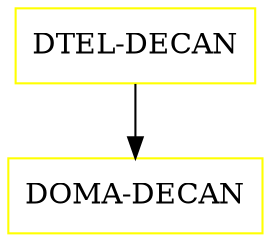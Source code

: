 digraph G {
  "DTEL-DECAN" [shape=box,color=yellow];
  "DOMA-DECAN" [shape=box,color=yellow,URL="./DOMA_DECAN.html"];
  "DTEL-DECAN" -> "DOMA-DECAN";
}
